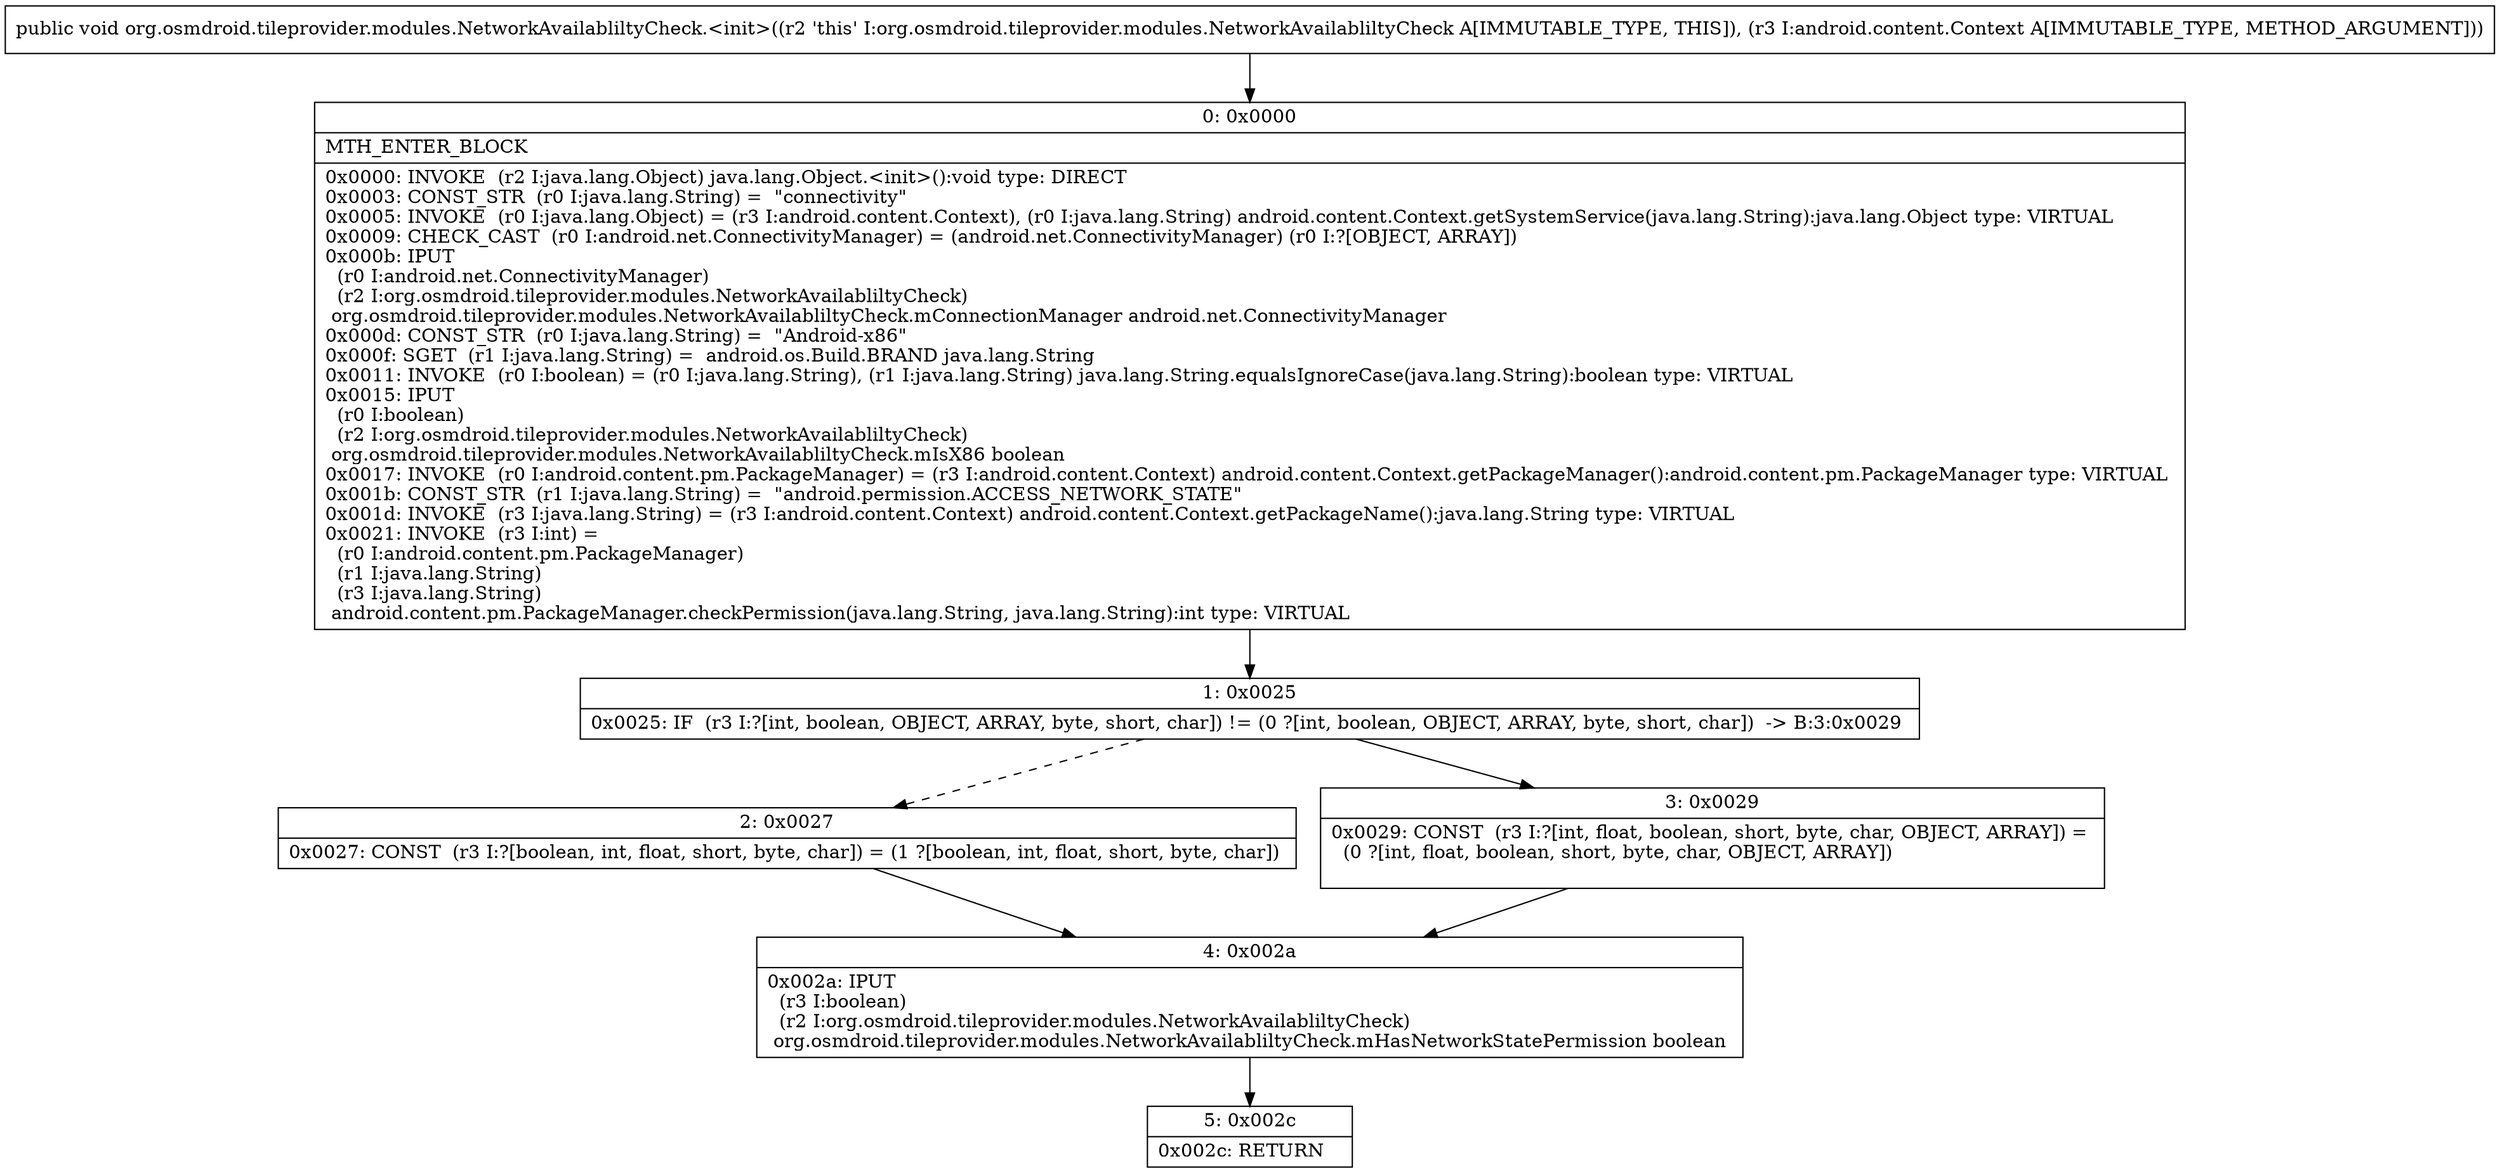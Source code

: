 digraph "CFG fororg.osmdroid.tileprovider.modules.NetworkAvailabliltyCheck.\<init\>(Landroid\/content\/Context;)V" {
Node_0 [shape=record,label="{0\:\ 0x0000|MTH_ENTER_BLOCK\l|0x0000: INVOKE  (r2 I:java.lang.Object) java.lang.Object.\<init\>():void type: DIRECT \l0x0003: CONST_STR  (r0 I:java.lang.String) =  \"connectivity\" \l0x0005: INVOKE  (r0 I:java.lang.Object) = (r3 I:android.content.Context), (r0 I:java.lang.String) android.content.Context.getSystemService(java.lang.String):java.lang.Object type: VIRTUAL \l0x0009: CHECK_CAST  (r0 I:android.net.ConnectivityManager) = (android.net.ConnectivityManager) (r0 I:?[OBJECT, ARRAY]) \l0x000b: IPUT  \l  (r0 I:android.net.ConnectivityManager)\l  (r2 I:org.osmdroid.tileprovider.modules.NetworkAvailabliltyCheck)\l org.osmdroid.tileprovider.modules.NetworkAvailabliltyCheck.mConnectionManager android.net.ConnectivityManager \l0x000d: CONST_STR  (r0 I:java.lang.String) =  \"Android\-x86\" \l0x000f: SGET  (r1 I:java.lang.String) =  android.os.Build.BRAND java.lang.String \l0x0011: INVOKE  (r0 I:boolean) = (r0 I:java.lang.String), (r1 I:java.lang.String) java.lang.String.equalsIgnoreCase(java.lang.String):boolean type: VIRTUAL \l0x0015: IPUT  \l  (r0 I:boolean)\l  (r2 I:org.osmdroid.tileprovider.modules.NetworkAvailabliltyCheck)\l org.osmdroid.tileprovider.modules.NetworkAvailabliltyCheck.mIsX86 boolean \l0x0017: INVOKE  (r0 I:android.content.pm.PackageManager) = (r3 I:android.content.Context) android.content.Context.getPackageManager():android.content.pm.PackageManager type: VIRTUAL \l0x001b: CONST_STR  (r1 I:java.lang.String) =  \"android.permission.ACCESS_NETWORK_STATE\" \l0x001d: INVOKE  (r3 I:java.lang.String) = (r3 I:android.content.Context) android.content.Context.getPackageName():java.lang.String type: VIRTUAL \l0x0021: INVOKE  (r3 I:int) = \l  (r0 I:android.content.pm.PackageManager)\l  (r1 I:java.lang.String)\l  (r3 I:java.lang.String)\l android.content.pm.PackageManager.checkPermission(java.lang.String, java.lang.String):int type: VIRTUAL \l}"];
Node_1 [shape=record,label="{1\:\ 0x0025|0x0025: IF  (r3 I:?[int, boolean, OBJECT, ARRAY, byte, short, char]) != (0 ?[int, boolean, OBJECT, ARRAY, byte, short, char])  \-\> B:3:0x0029 \l}"];
Node_2 [shape=record,label="{2\:\ 0x0027|0x0027: CONST  (r3 I:?[boolean, int, float, short, byte, char]) = (1 ?[boolean, int, float, short, byte, char]) \l}"];
Node_3 [shape=record,label="{3\:\ 0x0029|0x0029: CONST  (r3 I:?[int, float, boolean, short, byte, char, OBJECT, ARRAY]) = \l  (0 ?[int, float, boolean, short, byte, char, OBJECT, ARRAY])\l \l}"];
Node_4 [shape=record,label="{4\:\ 0x002a|0x002a: IPUT  \l  (r3 I:boolean)\l  (r2 I:org.osmdroid.tileprovider.modules.NetworkAvailabliltyCheck)\l org.osmdroid.tileprovider.modules.NetworkAvailabliltyCheck.mHasNetworkStatePermission boolean \l}"];
Node_5 [shape=record,label="{5\:\ 0x002c|0x002c: RETURN   \l}"];
MethodNode[shape=record,label="{public void org.osmdroid.tileprovider.modules.NetworkAvailabliltyCheck.\<init\>((r2 'this' I:org.osmdroid.tileprovider.modules.NetworkAvailabliltyCheck A[IMMUTABLE_TYPE, THIS]), (r3 I:android.content.Context A[IMMUTABLE_TYPE, METHOD_ARGUMENT])) }"];
MethodNode -> Node_0;
Node_0 -> Node_1;
Node_1 -> Node_2[style=dashed];
Node_1 -> Node_3;
Node_2 -> Node_4;
Node_3 -> Node_4;
Node_4 -> Node_5;
}

